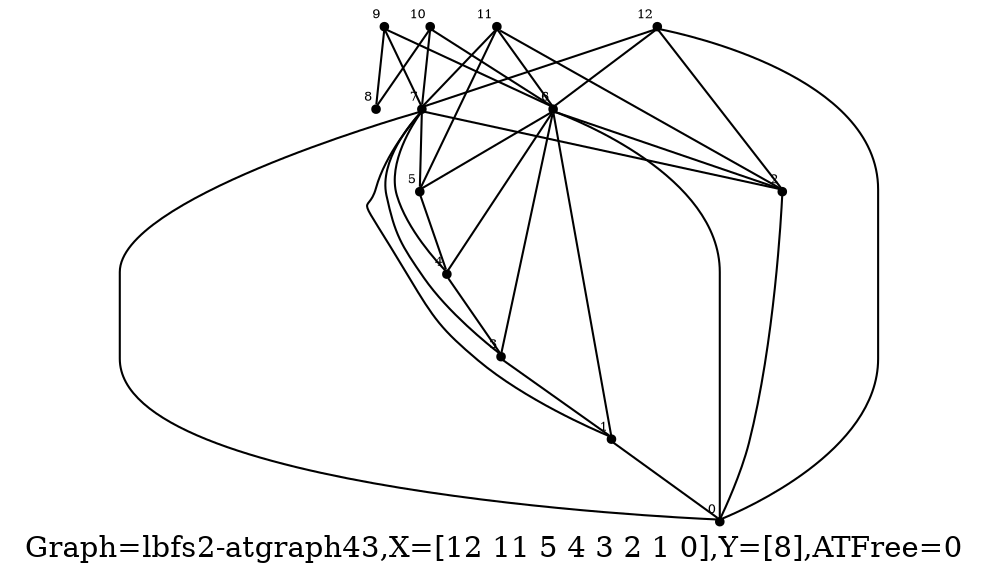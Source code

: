 /* Created by igraph 0.8.0-pre+0200568 */
graph {
  graph [
    label="Graph=lbfs2-atgraph43,X=[12 11 5 4 3 2 1 0],Y=[8],ATFree=0 "
    labelloc=bottom
  ];
  0 [
    pos="2.900000,7.000000!"
    shape=point
    fontsize=6
    xlabel=0
  ];
  1 [
    pos="3.000000,6.000000!"
    shape=point
    fontsize=6
    xlabel=1
  ];
  2 [
    pos="2.900000,5.000000!"
    shape=point
    fontsize=6
    xlabel=2
  ];
  3 [
    pos="3.000000,4.000000!"
    shape=point
    fontsize=6
    xlabel=3
  ];
  4 [
    pos="2.900000,3.000000!"
    shape=point
    fontsize=6
    xlabel=4
  ];
  5 [
    pos="3.000000,2.000000!"
    shape=point
    fontsize=6
    xlabel=5
  ];
  6 [
    pos="1.900000,4.000000!"
    shape=point
    fontsize=6
    xlabel=6
  ];
  7 [
    pos="2.000000,3.000000!"
    shape=point
    fontsize=6
    xlabel=7
  ];
  8 [
    pos="0.000000,3.000000!"
    shape=point
    fontsize=6
    xlabel=8
  ];
  9 [
    pos="0.900000,4.000000!"
    shape=point
    fontsize=6
    xlabel=9
  ];
  10 [
    pos="1.000000,3.000000!"
    shape=point
    fontsize=6
    xlabel=10
  ];
  11 [
    pos="2.900000,1.000000!"
    shape=point
    fontsize=6
    xlabel=11
  ];
  12 [
    pos="3.000000,0.000000!"
    shape=point
    fontsize=6
    xlabel=12
  ];

  9 -- 6;
  10 -- 6;
  9 -- 7;
  10 -- 7;
  9 -- 8;
  10 -- 8;
  1 -- 0;
  2 -- 0;
  6 -- 0;
  3 -- 1;
  6 -- 1;
  6 -- 2;
  4 -- 3;
  6 -- 3;
  5 -- 4;
  6 -- 4;
  6 -- 5;
  7 -- 0;
  7 -- 1;
  7 -- 2;
  7 -- 3;
  7 -- 4;
  7 -- 5;
  11 -- 6;
  12 -- 6;
  11 -- 7;
  12 -- 7;
  11 -- 5;
  11 -- 2;
  12 -- 0;
  12 -- 2;
}
